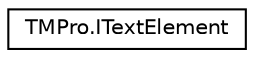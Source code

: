 digraph "Graphical Class Hierarchy"
{
 // LATEX_PDF_SIZE
  edge [fontname="Helvetica",fontsize="10",labelfontname="Helvetica",labelfontsize="10"];
  node [fontname="Helvetica",fontsize="10",shape=record];
  rankdir="LR";
  Node0 [label="TMPro.ITextElement",height=0.2,width=0.4,color="black", fillcolor="white", style="filled",URL="$interface_t_m_pro_1_1_i_text_element.html",tooltip=" "];
}
